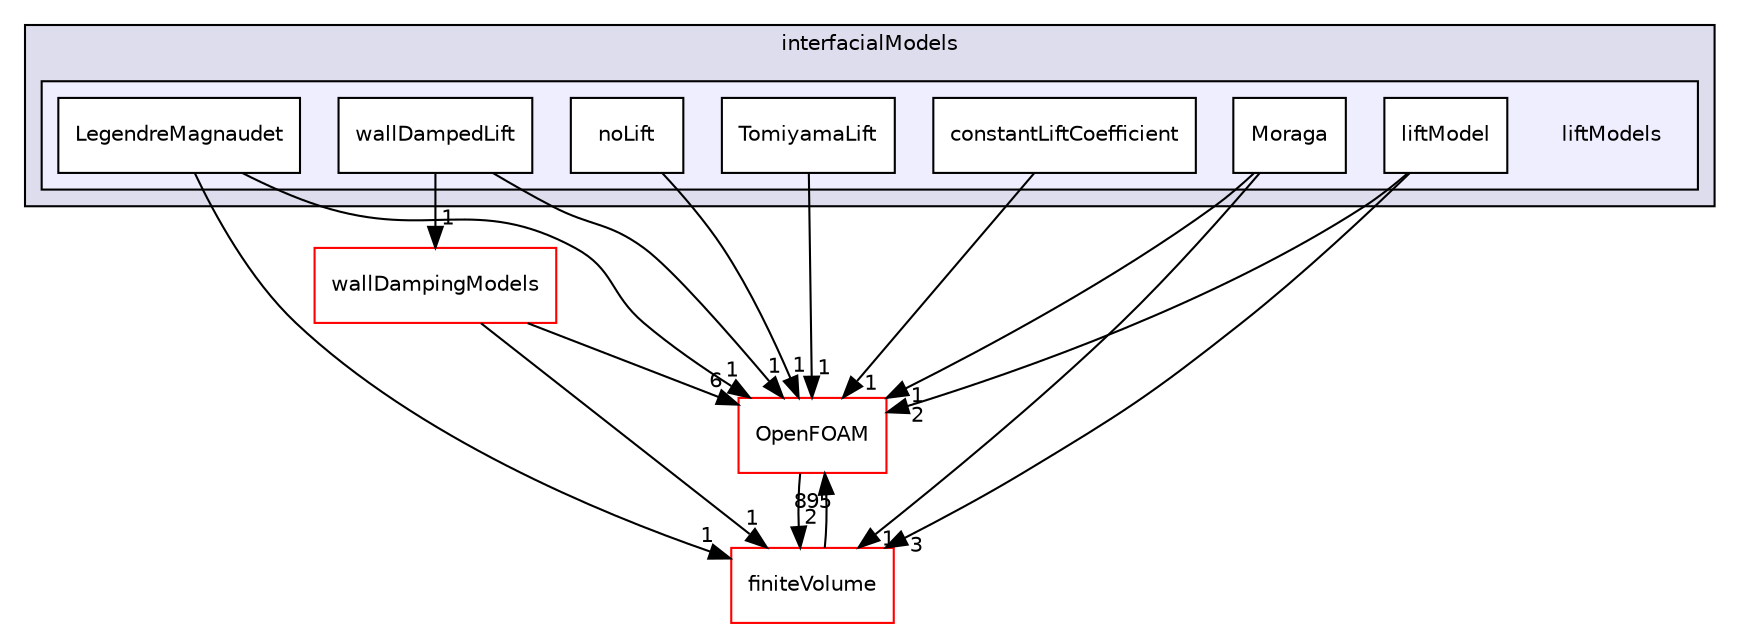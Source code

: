 digraph "src/phaseSystemModels/reactingEulerFoam/interfacialModels/liftModels" {
  bgcolor=transparent;
  compound=true
  node [ fontsize="10", fontname="Helvetica"];
  edge [ labelfontsize="10", labelfontname="Helvetica"];
  subgraph clusterdir_5934097b4d7408dbf6d7abeb4fcc346f {
    graph [ bgcolor="#ddddee", pencolor="black", label="interfacialModels" fontname="Helvetica", fontsize="10", URL="dir_5934097b4d7408dbf6d7abeb4fcc346f.html"]
  subgraph clusterdir_c3ea6067216d306d4d27f65106c10f54 {
    graph [ bgcolor="#eeeeff", pencolor="black", label="" URL="dir_c3ea6067216d306d4d27f65106c10f54.html"];
    dir_c3ea6067216d306d4d27f65106c10f54 [shape=plaintext label="liftModels"];
    dir_1a999f72b5499fe4f7391ce4176f6c01 [shape=box label="constantLiftCoefficient" color="black" fillcolor="white" style="filled" URL="dir_1a999f72b5499fe4f7391ce4176f6c01.html"];
    dir_1647e1ba05ffc91442ba963c76cab7b9 [shape=box label="LegendreMagnaudet" color="black" fillcolor="white" style="filled" URL="dir_1647e1ba05ffc91442ba963c76cab7b9.html"];
    dir_37f4dbc56dacb892c786fb070d190c19 [shape=box label="liftModel" color="black" fillcolor="white" style="filled" URL="dir_37f4dbc56dacb892c786fb070d190c19.html"];
    dir_414994cdc9c55b9f51cdad371b1f9fd1 [shape=box label="Moraga" color="black" fillcolor="white" style="filled" URL="dir_414994cdc9c55b9f51cdad371b1f9fd1.html"];
    dir_219d328d246cb980bccba194127b6a82 [shape=box label="noLift" color="black" fillcolor="white" style="filled" URL="dir_219d328d246cb980bccba194127b6a82.html"];
    dir_3ed7d9dbc883194497ccc953bd0996fd [shape=box label="TomiyamaLift" color="black" fillcolor="white" style="filled" URL="dir_3ed7d9dbc883194497ccc953bd0996fd.html"];
    dir_8c7e9ed51a6b1a6602965f7d17d79186 [shape=box label="wallDampedLift" color="black" fillcolor="white" style="filled" URL="dir_8c7e9ed51a6b1a6602965f7d17d79186.html"];
  }
  }
  dir_9bd15774b555cf7259a6fa18f99fe99b [shape=box label="finiteVolume" color="red" URL="dir_9bd15774b555cf7259a6fa18f99fe99b.html"];
  dir_2a7d2544a9ceb3a6145337cebc7d356e [shape=box label="wallDampingModels" color="red" URL="dir_2a7d2544a9ceb3a6145337cebc7d356e.html"];
  dir_c5473ff19b20e6ec4dfe5c310b3778a8 [shape=box label="OpenFOAM" color="red" URL="dir_c5473ff19b20e6ec4dfe5c310b3778a8.html"];
  dir_37f4dbc56dacb892c786fb070d190c19->dir_9bd15774b555cf7259a6fa18f99fe99b [headlabel="3", labeldistance=1.5 headhref="dir_003134_000814.html"];
  dir_37f4dbc56dacb892c786fb070d190c19->dir_c5473ff19b20e6ec4dfe5c310b3778a8 [headlabel="2", labeldistance=1.5 headhref="dir_003134_002151.html"];
  dir_9bd15774b555cf7259a6fa18f99fe99b->dir_c5473ff19b20e6ec4dfe5c310b3778a8 [headlabel="895", labeldistance=1.5 headhref="dir_000814_002151.html"];
  dir_219d328d246cb980bccba194127b6a82->dir_c5473ff19b20e6ec4dfe5c310b3778a8 [headlabel="1", labeldistance=1.5 headhref="dir_003138_002151.html"];
  dir_1647e1ba05ffc91442ba963c76cab7b9->dir_9bd15774b555cf7259a6fa18f99fe99b [headlabel="1", labeldistance=1.5 headhref="dir_003132_000814.html"];
  dir_1647e1ba05ffc91442ba963c76cab7b9->dir_c5473ff19b20e6ec4dfe5c310b3778a8 [headlabel="1", labeldistance=1.5 headhref="dir_003132_002151.html"];
  dir_2a7d2544a9ceb3a6145337cebc7d356e->dir_9bd15774b555cf7259a6fa18f99fe99b [headlabel="1", labeldistance=1.5 headhref="dir_003178_000814.html"];
  dir_2a7d2544a9ceb3a6145337cebc7d356e->dir_c5473ff19b20e6ec4dfe5c310b3778a8 [headlabel="6", labeldistance=1.5 headhref="dir_003178_002151.html"];
  dir_3ed7d9dbc883194497ccc953bd0996fd->dir_c5473ff19b20e6ec4dfe5c310b3778a8 [headlabel="1", labeldistance=1.5 headhref="dir_003140_002151.html"];
  dir_1a999f72b5499fe4f7391ce4176f6c01->dir_c5473ff19b20e6ec4dfe5c310b3778a8 [headlabel="1", labeldistance=1.5 headhref="dir_003129_002151.html"];
  dir_8c7e9ed51a6b1a6602965f7d17d79186->dir_2a7d2544a9ceb3a6145337cebc7d356e [headlabel="1", labeldistance=1.5 headhref="dir_003142_003178.html"];
  dir_8c7e9ed51a6b1a6602965f7d17d79186->dir_c5473ff19b20e6ec4dfe5c310b3778a8 [headlabel="1", labeldistance=1.5 headhref="dir_003142_002151.html"];
  dir_c5473ff19b20e6ec4dfe5c310b3778a8->dir_9bd15774b555cf7259a6fa18f99fe99b [headlabel="2", labeldistance=1.5 headhref="dir_002151_000814.html"];
  dir_414994cdc9c55b9f51cdad371b1f9fd1->dir_9bd15774b555cf7259a6fa18f99fe99b [headlabel="1", labeldistance=1.5 headhref="dir_003136_000814.html"];
  dir_414994cdc9c55b9f51cdad371b1f9fd1->dir_c5473ff19b20e6ec4dfe5c310b3778a8 [headlabel="1", labeldistance=1.5 headhref="dir_003136_002151.html"];
}
